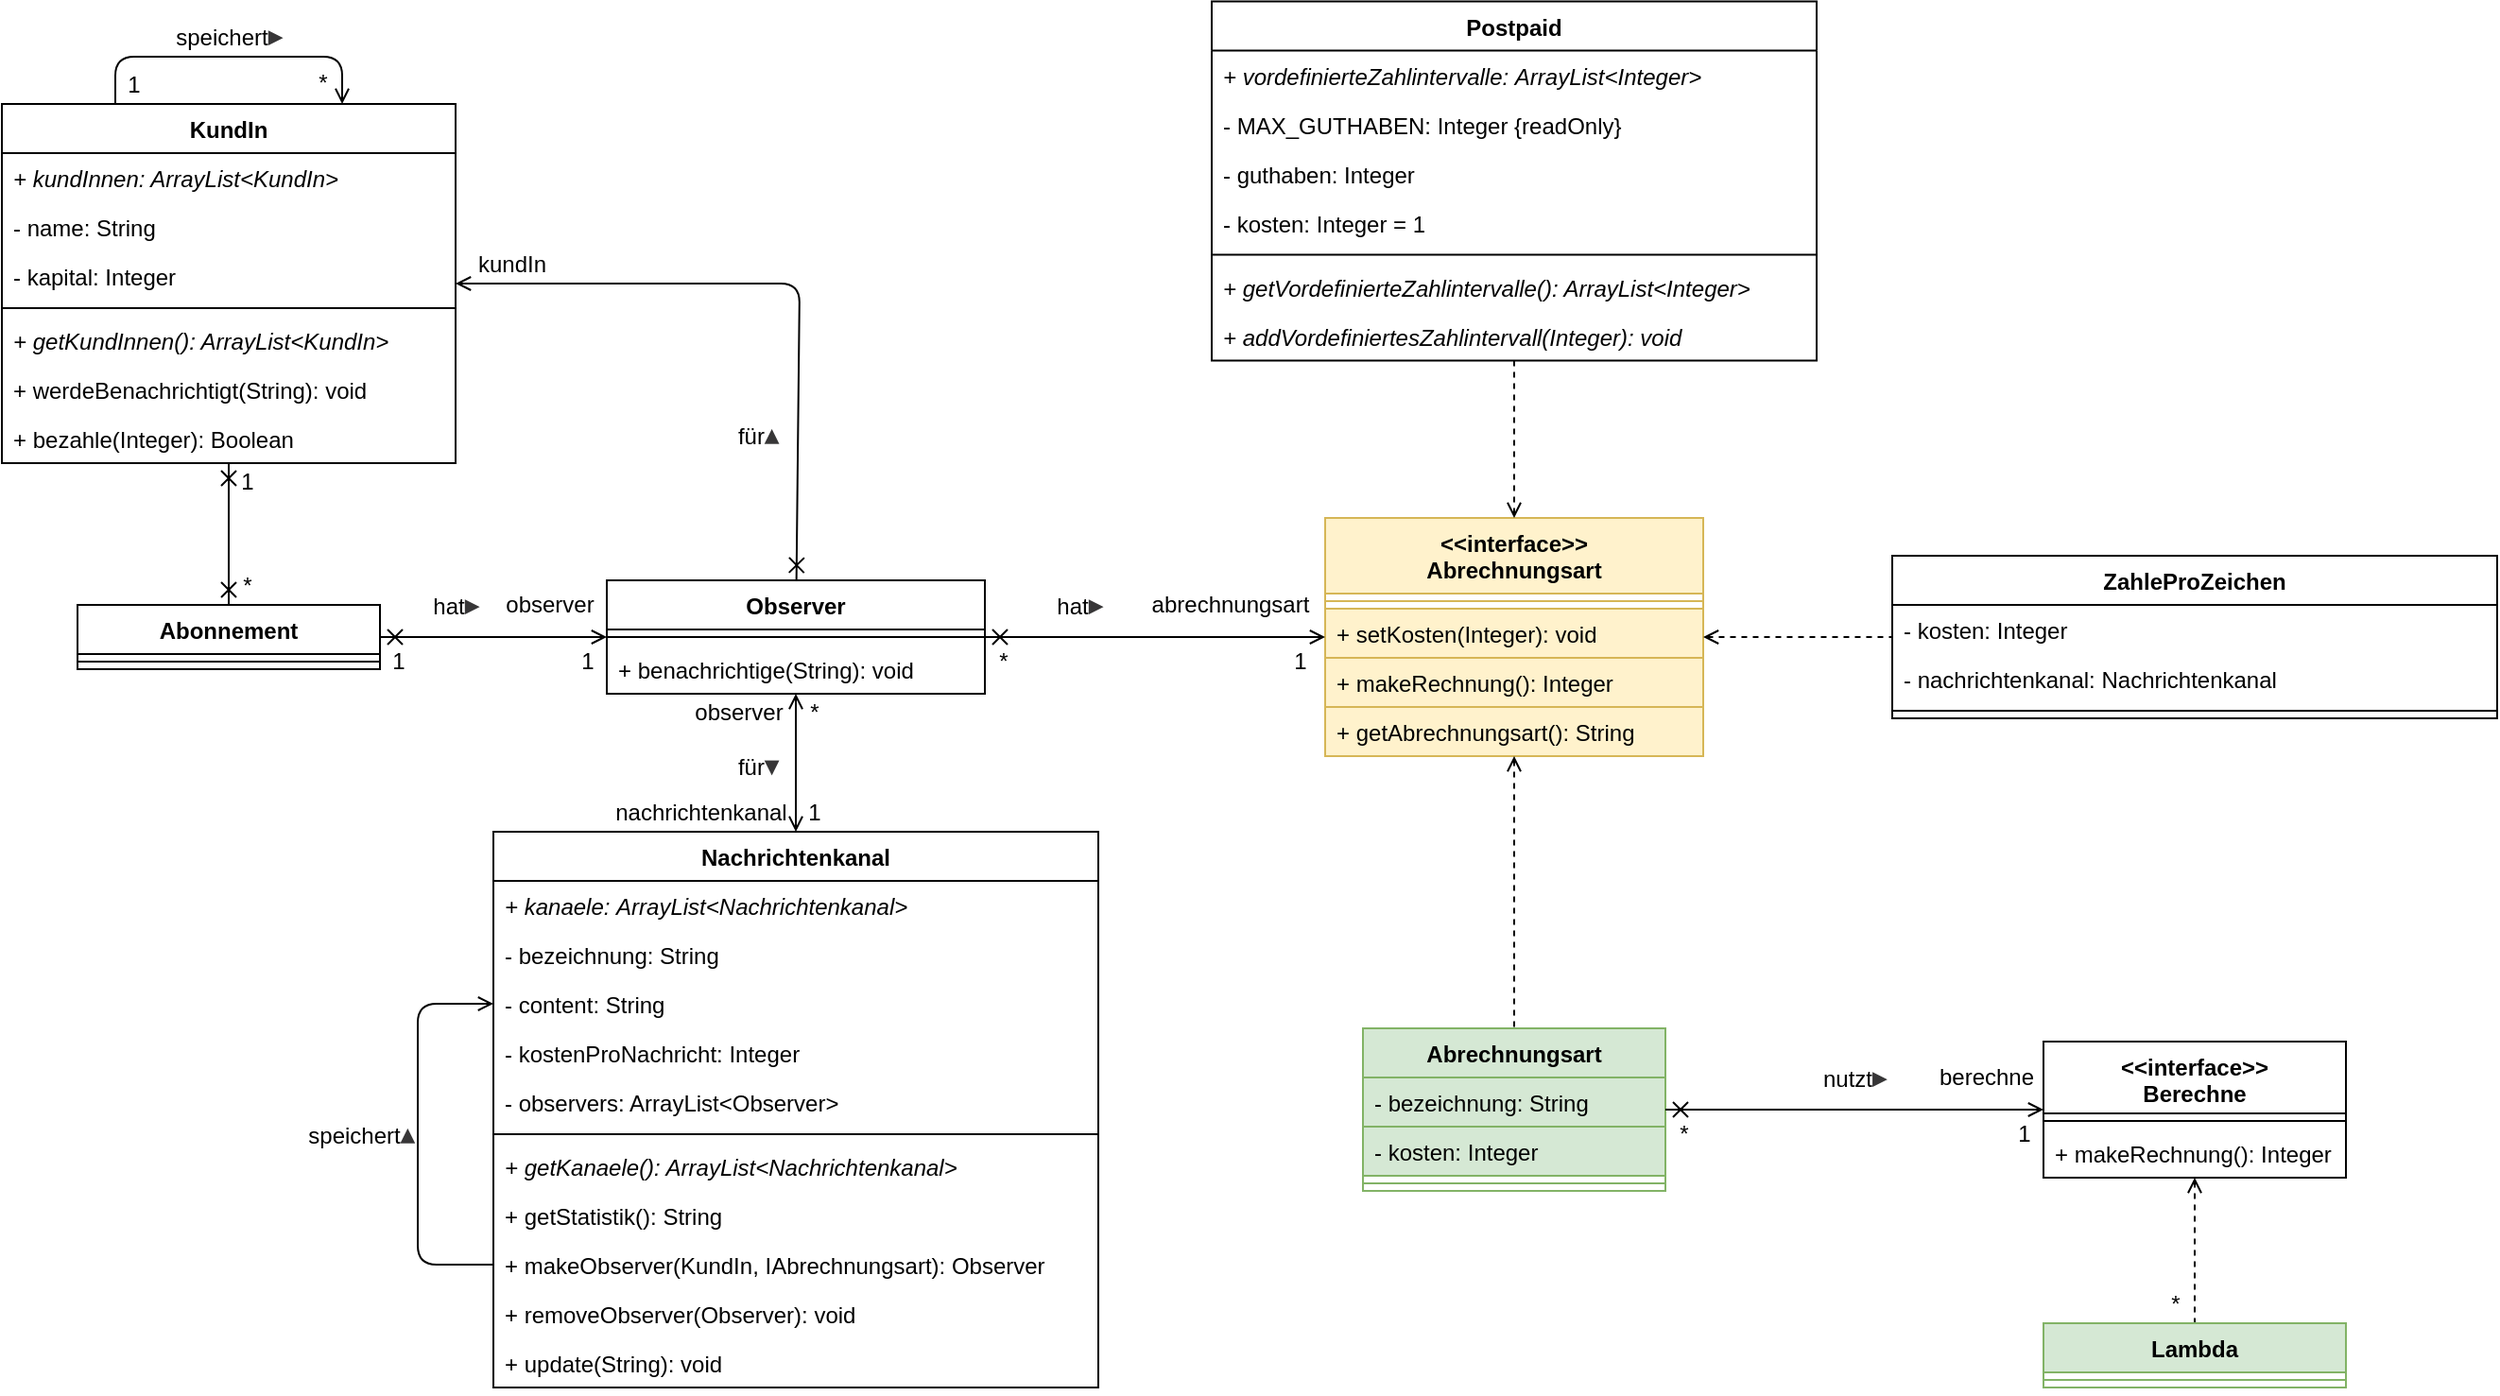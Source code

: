 <mxfile version="15.1.3" type="device"><diagram id="ymXabpuwuHdyKMfzvm1e" name="Seite-1"><mxGraphModel dx="2062" dy="1182" grid="1" gridSize="10" guides="1" tooltips="1" connect="1" arrows="1" fold="1" page="1" pageScale="1" pageWidth="827" pageHeight="1169" math="0" shadow="0"><root><mxCell id="0"/><mxCell id="1" parent="0"/><mxCell id="tE01GxbCr_fqw3JmAbHf-1" value="KundIn" style="swimlane;fontStyle=1;align=center;verticalAlign=top;childLayout=stackLayout;horizontal=1;startSize=26;horizontalStack=0;resizeParent=1;resizeParentMax=0;resizeLast=0;collapsible=1;marginBottom=0;" parent="1" vertex="1"><mxGeometry x="160" y="215" width="240" height="190" as="geometry"/></mxCell><mxCell id="aeqd2MC0-CYSnVS4Ax6z-1" value="+ kundInnen: ArrayList&lt;KundIn&gt;" style="text;strokeColor=none;fillColor=none;align=left;verticalAlign=top;spacingLeft=4;spacingRight=4;overflow=hidden;rotatable=0;points=[[0,0.5],[1,0.5]];portConstraint=eastwest;fontStyle=2" parent="tE01GxbCr_fqw3JmAbHf-1" vertex="1"><mxGeometry y="26" width="240" height="26" as="geometry"/></mxCell><mxCell id="tE01GxbCr_fqw3JmAbHf-2" value="- name: String" style="text;strokeColor=none;fillColor=none;align=left;verticalAlign=top;spacingLeft=4;spacingRight=4;overflow=hidden;rotatable=0;points=[[0,0.5],[1,0.5]];portConstraint=eastwest;" parent="tE01GxbCr_fqw3JmAbHf-1" vertex="1"><mxGeometry y="52" width="240" height="26" as="geometry"/></mxCell><mxCell id="aeqd2MC0-CYSnVS4Ax6z-2" value="- kapital: Integer" style="text;strokeColor=none;fillColor=none;align=left;verticalAlign=top;spacingLeft=4;spacingRight=4;overflow=hidden;rotatable=0;points=[[0,0.5],[1,0.5]];portConstraint=eastwest;" parent="tE01GxbCr_fqw3JmAbHf-1" vertex="1"><mxGeometry y="78" width="240" height="26" as="geometry"/></mxCell><mxCell id="tE01GxbCr_fqw3JmAbHf-3" value="" style="line;strokeWidth=1;fillColor=none;align=left;verticalAlign=middle;spacingTop=-1;spacingLeft=3;spacingRight=3;rotatable=0;labelPosition=right;points=[];portConstraint=eastwest;" parent="tE01GxbCr_fqw3JmAbHf-1" vertex="1"><mxGeometry y="104" width="240" height="8" as="geometry"/></mxCell><mxCell id="tE01GxbCr_fqw3JmAbHf-4" value="+ getKundInnen(): ArrayList&lt;KundIn&gt;" style="text;strokeColor=none;fillColor=none;align=left;verticalAlign=top;spacingLeft=4;spacingRight=4;overflow=hidden;rotatable=0;points=[[0,0.5],[1,0.5]];portConstraint=eastwest;fontStyle=2" parent="tE01GxbCr_fqw3JmAbHf-1" vertex="1"><mxGeometry y="112" width="240" height="26" as="geometry"/></mxCell><mxCell id="aeqd2MC0-CYSnVS4Ax6z-7" value="+ werdeBenachrichtigt(String): void" style="text;strokeColor=none;fillColor=none;align=left;verticalAlign=top;spacingLeft=4;spacingRight=4;overflow=hidden;rotatable=0;points=[[0,0.5],[1,0.5]];portConstraint=eastwest;" parent="tE01GxbCr_fqw3JmAbHf-1" vertex="1"><mxGeometry y="138" width="240" height="26" as="geometry"/></mxCell><mxCell id="aeqd2MC0-CYSnVS4Ax6z-8" value="+ bezahle(Integer): Boolean" style="text;strokeColor=none;fillColor=none;align=left;verticalAlign=top;spacingLeft=4;spacingRight=4;overflow=hidden;rotatable=0;points=[[0,0.5],[1,0.5]];portConstraint=eastwest;" parent="tE01GxbCr_fqw3JmAbHf-1" vertex="1"><mxGeometry y="164" width="240" height="26" as="geometry"/></mxCell><mxCell id="tE01GxbCr_fqw3JmAbHf-5" value="Abonnement" style="swimlane;fontStyle=1;align=center;verticalAlign=top;childLayout=stackLayout;horizontal=1;startSize=26;horizontalStack=0;resizeParent=1;resizeParentMax=0;resizeLast=0;collapsible=1;marginBottom=0;" parent="1" vertex="1"><mxGeometry x="200" y="480" width="160" height="34" as="geometry"/></mxCell><mxCell id="tE01GxbCr_fqw3JmAbHf-7" value="" style="line;strokeWidth=1;fillColor=none;align=left;verticalAlign=middle;spacingTop=-1;spacingLeft=3;spacingRight=3;rotatable=0;labelPosition=right;points=[];portConstraint=eastwest;" parent="tE01GxbCr_fqw3JmAbHf-5" vertex="1"><mxGeometry y="26" width="160" height="8" as="geometry"/></mxCell><mxCell id="tE01GxbCr_fqw3JmAbHf-9" value="&lt;&lt;interface&gt;&gt;&#10;Abrechnungsart" style="swimlane;fontStyle=1;align=center;verticalAlign=top;childLayout=stackLayout;horizontal=1;startSize=40;horizontalStack=0;resizeParent=1;resizeParentMax=0;resizeLast=0;collapsible=1;marginBottom=0;fillColor=#fff2cc;strokeColor=#d6b656;" parent="1" vertex="1"><mxGeometry x="860" y="434" width="200" height="126" as="geometry"/></mxCell><mxCell id="tE01GxbCr_fqw3JmAbHf-11" value="" style="line;strokeWidth=1;fillColor=#fff2cc;align=left;verticalAlign=middle;spacingTop=-1;spacingLeft=3;spacingRight=3;rotatable=0;labelPosition=right;points=[];portConstraint=eastwest;strokeColor=#d6b656;" parent="tE01GxbCr_fqw3JmAbHf-9" vertex="1"><mxGeometry y="40" width="200" height="8" as="geometry"/></mxCell><mxCell id="tE01GxbCr_fqw3JmAbHf-32" value="+ setKosten(Integer): void" style="text;strokeColor=#d6b656;fillColor=#fff2cc;align=left;verticalAlign=top;spacingLeft=4;spacingRight=4;overflow=hidden;rotatable=0;points=[[0,0.5],[1,0.5]];portConstraint=eastwest;" parent="tE01GxbCr_fqw3JmAbHf-9" vertex="1"><mxGeometry y="48" width="200" height="26" as="geometry"/></mxCell><mxCell id="aeqd2MC0-CYSnVS4Ax6z-17" value="+ makeRechnung(): Integer" style="text;strokeColor=#d6b656;fillColor=#fff2cc;align=left;verticalAlign=top;spacingLeft=4;spacingRight=4;overflow=hidden;rotatable=0;points=[[0,0.5],[1,0.5]];portConstraint=eastwest;" parent="tE01GxbCr_fqw3JmAbHf-9" vertex="1"><mxGeometry y="74" width="200" height="26" as="geometry"/></mxCell><mxCell id="aeqd2MC0-CYSnVS4Ax6z-18" value="+ getAbrechnungsart(): String" style="text;strokeColor=#d6b656;fillColor=#fff2cc;align=left;verticalAlign=top;spacingLeft=4;spacingRight=4;overflow=hidden;rotatable=0;points=[[0,0.5],[1,0.5]];portConstraint=eastwest;" parent="tE01GxbCr_fqw3JmAbHf-9" vertex="1"><mxGeometry y="100" width="200" height="26" as="geometry"/></mxCell><mxCell id="tE01GxbCr_fqw3JmAbHf-13" value="" style="endArrow=cross;html=1;endFill=0;startArrow=open;startFill=0;" parent="1" source="tE01GxbCr_fqw3JmAbHf-9" target="tE01GxbCr_fqw3JmAbHf-21" edge="1"><mxGeometry width="50" height="50" relative="1" as="geometry"><mxPoint x="320" y="380" as="sourcePoint"/><mxPoint x="370" y="330" as="targetPoint"/></mxGeometry></mxCell><mxCell id="tE01GxbCr_fqw3JmAbHf-14" value="Postpaid" style="swimlane;fontStyle=1;align=center;verticalAlign=top;childLayout=stackLayout;horizontal=1;startSize=26;horizontalStack=0;resizeParent=1;resizeParentMax=0;resizeLast=0;collapsible=1;marginBottom=0;" parent="1" vertex="1"><mxGeometry x="800" y="160.75" width="320" height="190" as="geometry"/></mxCell><mxCell id="aeqd2MC0-CYSnVS4Ax6z-19" value="+ vordefinierteZahlintervalle: ArrayList&lt;Integer&gt;" style="text;strokeColor=none;fillColor=none;align=left;verticalAlign=top;spacingLeft=4;spacingRight=4;overflow=hidden;rotatable=0;points=[[0,0.5],[1,0.5]];portConstraint=eastwest;fontStyle=2" parent="tE01GxbCr_fqw3JmAbHf-14" vertex="1"><mxGeometry y="26" width="320" height="26" as="geometry"/></mxCell><mxCell id="aeqd2MC0-CYSnVS4Ax6z-22" value="- MAX_GUTHABEN: Integer {readOnly}" style="text;strokeColor=none;fillColor=none;align=left;verticalAlign=top;spacingLeft=4;spacingRight=4;overflow=hidden;rotatable=0;points=[[0,0.5],[1,0.5]];portConstraint=eastwest;" parent="tE01GxbCr_fqw3JmAbHf-14" vertex="1"><mxGeometry y="52" width="320" height="26" as="geometry"/></mxCell><mxCell id="tE01GxbCr_fqw3JmAbHf-31" value="- guthaben: Integer" style="text;strokeColor=none;fillColor=none;align=left;verticalAlign=top;spacingLeft=4;spacingRight=4;overflow=hidden;rotatable=0;points=[[0,0.5],[1,0.5]];portConstraint=eastwest;" parent="tE01GxbCr_fqw3JmAbHf-14" vertex="1"><mxGeometry y="78" width="320" height="26" as="geometry"/></mxCell><mxCell id="aeqd2MC0-CYSnVS4Ax6z-23" value="- kosten: Integer = 1" style="text;strokeColor=none;fillColor=none;align=left;verticalAlign=top;spacingLeft=4;spacingRight=4;overflow=hidden;rotatable=0;points=[[0,0.5],[1,0.5]];portConstraint=eastwest;" parent="tE01GxbCr_fqw3JmAbHf-14" vertex="1"><mxGeometry y="104" width="320" height="26" as="geometry"/></mxCell><mxCell id="tE01GxbCr_fqw3JmAbHf-15" value="" style="line;strokeWidth=1;fillColor=none;align=left;verticalAlign=middle;spacingTop=-1;spacingLeft=3;spacingRight=3;rotatable=0;labelPosition=right;points=[];portConstraint=eastwest;" parent="tE01GxbCr_fqw3JmAbHf-14" vertex="1"><mxGeometry y="130" width="320" height="8" as="geometry"/></mxCell><mxCell id="aeqd2MC0-CYSnVS4Ax6z-20" value="+ getVordefinierteZahlintervalle(): ArrayList&lt;Integer&gt;" style="text;strokeColor=none;fillColor=none;align=left;verticalAlign=top;spacingLeft=4;spacingRight=4;overflow=hidden;rotatable=0;points=[[0,0.5],[1,0.5]];portConstraint=eastwest;fontStyle=2" parent="tE01GxbCr_fqw3JmAbHf-14" vertex="1"><mxGeometry y="138" width="320" height="26" as="geometry"/></mxCell><mxCell id="aeqd2MC0-CYSnVS4Ax6z-21" value="+ addVordefiniertesZahlintervall(Integer): void" style="text;strokeColor=none;fillColor=none;align=left;verticalAlign=top;spacingLeft=4;spacingRight=4;overflow=hidden;rotatable=0;points=[[0,0.5],[1,0.5]];portConstraint=eastwest;fontStyle=2" parent="tE01GxbCr_fqw3JmAbHf-14" vertex="1"><mxGeometry y="164" width="320" height="26" as="geometry"/></mxCell><mxCell id="tE01GxbCr_fqw3JmAbHf-21" value="Observer" style="swimlane;fontStyle=1;align=center;verticalAlign=top;childLayout=stackLayout;horizontal=1;startSize=26;horizontalStack=0;resizeParent=1;resizeParentMax=0;resizeLast=0;collapsible=1;marginBottom=0;" parent="1" vertex="1"><mxGeometry x="480" y="467" width="200" height="60" as="geometry"/></mxCell><mxCell id="tE01GxbCr_fqw3JmAbHf-23" value="" style="line;strokeWidth=1;fillColor=none;align=left;verticalAlign=middle;spacingTop=-1;spacingLeft=3;spacingRight=3;rotatable=0;labelPosition=right;points=[];portConstraint=eastwest;" parent="tE01GxbCr_fqw3JmAbHf-21" vertex="1"><mxGeometry y="26" width="200" height="8" as="geometry"/></mxCell><mxCell id="tE01GxbCr_fqw3JmAbHf-24" value="+ benachrichtige(String): void" style="text;strokeColor=none;fillColor=none;align=left;verticalAlign=top;spacingLeft=4;spacingRight=4;overflow=hidden;rotatable=0;points=[[0,0.5],[1,0.5]];portConstraint=eastwest;" parent="tE01GxbCr_fqw3JmAbHf-21" vertex="1"><mxGeometry y="34" width="200" height="26" as="geometry"/></mxCell><mxCell id="tE01GxbCr_fqw3JmAbHf-26" value="" style="endArrow=none;html=1;endFill=0;startArrow=open;startFill=0;dashed=1;" parent="1" source="tE01GxbCr_fqw3JmAbHf-9" target="tE01GxbCr_fqw3JmAbHf-14" edge="1"><mxGeometry width="50" height="50" relative="1" as="geometry"><mxPoint x="630" y="300" as="sourcePoint"/><mxPoint x="630" y="220" as="targetPoint"/></mxGeometry></mxCell><mxCell id="tE01GxbCr_fqw3JmAbHf-27" value="Nachrichtenkanal" style="swimlane;fontStyle=1;align=center;verticalAlign=top;childLayout=stackLayout;horizontal=1;startSize=26;horizontalStack=0;resizeParent=1;resizeParentMax=0;resizeLast=0;collapsible=1;marginBottom=0;" parent="1" vertex="1"><mxGeometry x="420" y="600" width="320" height="294" as="geometry"/></mxCell><mxCell id="aeqd2MC0-CYSnVS4Ax6z-11" value="+ kanaele: ArrayList&lt;Nachrichtenkanal&gt;" style="text;strokeColor=none;fillColor=none;align=left;verticalAlign=top;spacingLeft=4;spacingRight=4;overflow=hidden;rotatable=0;points=[[0,0.5],[1,0.5]];portConstraint=eastwest;fontStyle=2" parent="tE01GxbCr_fqw3JmAbHf-27" vertex="1"><mxGeometry y="26" width="320" height="26" as="geometry"/></mxCell><mxCell id="tE01GxbCr_fqw3JmAbHf-28" value="- bezeichnung: String" style="text;strokeColor=none;fillColor=none;align=left;verticalAlign=top;spacingLeft=4;spacingRight=4;overflow=hidden;rotatable=0;points=[[0,0.5],[1,0.5]];portConstraint=eastwest;" parent="tE01GxbCr_fqw3JmAbHf-27" vertex="1"><mxGeometry y="52" width="320" height="26" as="geometry"/></mxCell><mxCell id="tE01GxbCr_fqw3JmAbHf-33" value="- content: String" style="text;strokeColor=none;fillColor=none;align=left;verticalAlign=top;spacingLeft=4;spacingRight=4;overflow=hidden;rotatable=0;points=[[0,0.5],[1,0.5]];portConstraint=eastwest;" parent="tE01GxbCr_fqw3JmAbHf-27" vertex="1"><mxGeometry y="78" width="320" height="26" as="geometry"/></mxCell><mxCell id="aeqd2MC0-CYSnVS4Ax6z-12" value="- kostenProNachricht: Integer" style="text;strokeColor=none;fillColor=none;align=left;verticalAlign=top;spacingLeft=4;spacingRight=4;overflow=hidden;rotatable=0;points=[[0,0.5],[1,0.5]];portConstraint=eastwest;" parent="tE01GxbCr_fqw3JmAbHf-27" vertex="1"><mxGeometry y="104" width="320" height="26" as="geometry"/></mxCell><mxCell id="aeqd2MC0-CYSnVS4Ax6z-13" value="- observers: ArrayList&lt;Observer&gt;" style="text;strokeColor=none;fillColor=none;align=left;verticalAlign=top;spacingLeft=4;spacingRight=4;overflow=hidden;rotatable=0;points=[[0,0.5],[1,0.5]];portConstraint=eastwest;" parent="tE01GxbCr_fqw3JmAbHf-27" vertex="1"><mxGeometry y="130" width="320" height="26" as="geometry"/></mxCell><mxCell id="tE01GxbCr_fqw3JmAbHf-29" value="" style="line;strokeWidth=1;fillColor=none;align=left;verticalAlign=middle;spacingTop=-1;spacingLeft=3;spacingRight=3;rotatable=0;labelPosition=right;points=[];portConstraint=eastwest;" parent="tE01GxbCr_fqw3JmAbHf-27" vertex="1"><mxGeometry y="156" width="320" height="8" as="geometry"/></mxCell><mxCell id="aeqd2MC0-CYSnVS4Ax6z-10" value="+ getKanaele(): ArrayList&lt;Nachrichtenkanal&gt;" style="text;strokeColor=none;fillColor=none;align=left;verticalAlign=top;spacingLeft=4;spacingRight=4;overflow=hidden;rotatable=0;points=[[0,0.5],[1,0.5]];portConstraint=eastwest;fontStyle=2" parent="tE01GxbCr_fqw3JmAbHf-27" vertex="1"><mxGeometry y="164" width="320" height="26" as="geometry"/></mxCell><mxCell id="tE01GxbCr_fqw3JmAbHf-30" value="+ getStatistik(): String" style="text;strokeColor=none;fillColor=none;align=left;verticalAlign=top;spacingLeft=4;spacingRight=4;overflow=hidden;rotatable=0;points=[[0,0.5],[1,0.5]];portConstraint=eastwest;" parent="tE01GxbCr_fqw3JmAbHf-27" vertex="1"><mxGeometry y="190" width="320" height="26" as="geometry"/></mxCell><mxCell id="aeqd2MC0-CYSnVS4Ax6z-14" value="+ makeObserver(KundIn, IAbrechnungsart): Observer" style="text;strokeColor=none;fillColor=none;align=left;verticalAlign=top;spacingLeft=4;spacingRight=4;overflow=hidden;rotatable=0;points=[[0,0.5],[1,0.5]];portConstraint=eastwest;" parent="tE01GxbCr_fqw3JmAbHf-27" vertex="1"><mxGeometry y="216" width="320" height="26" as="geometry"/></mxCell><mxCell id="aeqd2MC0-CYSnVS4Ax6z-15" value="+ removeObserver(Observer): void" style="text;strokeColor=none;fillColor=none;align=left;verticalAlign=top;spacingLeft=4;spacingRight=4;overflow=hidden;rotatable=0;points=[[0,0.5],[1,0.5]];portConstraint=eastwest;" parent="tE01GxbCr_fqw3JmAbHf-27" vertex="1"><mxGeometry y="242" width="320" height="26" as="geometry"/></mxCell><mxCell id="aeqd2MC0-CYSnVS4Ax6z-16" value="+ update(String): void" style="text;strokeColor=none;fillColor=none;align=left;verticalAlign=top;spacingLeft=4;spacingRight=4;overflow=hidden;rotatable=0;points=[[0,0.5],[1,0.5]];portConstraint=eastwest;" parent="tE01GxbCr_fqw3JmAbHf-27" vertex="1"><mxGeometry y="268" width="320" height="26" as="geometry"/></mxCell><mxCell id="r88vN2r8a9iLS3ejYokL-1" value="" style="endArrow=none;html=1;endFill=0;startArrow=open;startFill=0;entryX=0;entryY=0.5;entryDx=0;entryDy=0;exitX=0;exitY=0.5;exitDx=0;exitDy=0;" parent="tE01GxbCr_fqw3JmAbHf-27" source="tE01GxbCr_fqw3JmAbHf-33" target="aeqd2MC0-CYSnVS4Ax6z-14" edge="1"><mxGeometry width="50" height="50" relative="1" as="geometry"><mxPoint x="-40" y="70" as="sourcePoint"/><mxPoint x="-190" y="-375" as="targetPoint"/><Array as="points"><mxPoint x="-40" y="91"/><mxPoint x="-40" y="229"/></Array></mxGeometry></mxCell><mxCell id="tE01GxbCr_fqw3JmAbHf-34" value="" style="endArrow=cross;html=1;endFill=0;startArrow=cross;startFill=0;" parent="1" source="tE01GxbCr_fqw3JmAbHf-1" target="tE01GxbCr_fqw3JmAbHf-5" edge="1"><mxGeometry width="50" height="50" relative="1" as="geometry"><mxPoint x="480" y="390" as="sourcePoint"/><mxPoint x="530" y="340" as="targetPoint"/></mxGeometry></mxCell><mxCell id="tE01GxbCr_fqw3JmAbHf-35" value="" style="endArrow=cross;html=1;endFill=0;startArrow=open;startFill=0;" parent="1" source="tE01GxbCr_fqw3JmAbHf-21" target="tE01GxbCr_fqw3JmAbHf-5" edge="1"><mxGeometry width="50" height="50" relative="1" as="geometry"><mxPoint x="290" y="290" as="sourcePoint"/><mxPoint x="290" y="210" as="targetPoint"/></mxGeometry></mxCell><mxCell id="tE01GxbCr_fqw3JmAbHf-36" value="" style="endArrow=open;html=1;endFill=0;startArrow=open;startFill=0;" parent="1" source="tE01GxbCr_fqw3JmAbHf-21" target="tE01GxbCr_fqw3JmAbHf-27" edge="1"><mxGeometry width="50" height="50" relative="1" as="geometry"><mxPoint x="370" y="180" as="sourcePoint"/><mxPoint x="570" y="180" as="targetPoint"/></mxGeometry></mxCell><mxCell id="aeqd2MC0-CYSnVS4Ax6z-3" value="" style="endArrow=none;html=1;endFill=0;startArrow=open;startFill=0;entryX=0.25;entryY=0;entryDx=0;entryDy=0;exitX=0.75;exitY=0;exitDx=0;exitDy=0;" parent="1" source="tE01GxbCr_fqw3JmAbHf-1" target="tE01GxbCr_fqw3JmAbHf-1" edge="1"><mxGeometry width="50" height="50" relative="1" as="geometry"><mxPoint x="570.0" y="203.75" as="sourcePoint"/><mxPoint x="570.0" y="290" as="targetPoint"/><Array as="points"><mxPoint x="340" y="190"/><mxPoint x="220" y="190"/></Array></mxGeometry></mxCell><mxCell id="aeqd2MC0-CYSnVS4Ax6z-4" value="speichert&lt;span style=&quot;color: rgb(55 , 54 , 55)&quot;&gt;&lt;b&gt;&lt;font style=&quot;font-size: 14px&quot;&gt;▸&lt;/font&gt;&lt;/b&gt;&lt;/span&gt;" style="text;html=1;strokeColor=none;fillColor=none;align=center;verticalAlign=middle;whiteSpace=wrap;rounded=0;" parent="1" vertex="1"><mxGeometry x="240" y="163.75" width="80" height="30" as="geometry"/></mxCell><mxCell id="aeqd2MC0-CYSnVS4Ax6z-5" value="1" style="text;html=1;strokeColor=none;fillColor=none;align=center;verticalAlign=middle;whiteSpace=wrap;rounded=0;" parent="1" vertex="1"><mxGeometry x="210" y="195" width="40" height="20" as="geometry"/></mxCell><mxCell id="aeqd2MC0-CYSnVS4Ax6z-6" value="*" style="text;html=1;strokeColor=none;fillColor=none;align=center;verticalAlign=middle;whiteSpace=wrap;rounded=0;" parent="1" vertex="1"><mxGeometry x="310" y="193.75" width="40" height="20" as="geometry"/></mxCell><mxCell id="aeqd2MC0-CYSnVS4Ax6z-9" value="" style="endArrow=cross;html=1;endFill=0;startArrow=open;startFill=0;" parent="1" source="tE01GxbCr_fqw3JmAbHf-1" target="tE01GxbCr_fqw3JmAbHf-21" edge="1"><mxGeometry width="50" height="50" relative="1" as="geometry"><mxPoint x="490.0" y="507" as="sourcePoint"/><mxPoint x="370.0" y="507" as="targetPoint"/><Array as="points"><mxPoint x="582" y="310"/></Array></mxGeometry></mxCell><mxCell id="aeqd2MC0-CYSnVS4Ax6z-25" value="Abrechnungsart" style="swimlane;fontStyle=1;align=center;verticalAlign=top;childLayout=stackLayout;horizontal=1;startSize=26;horizontalStack=0;resizeParent=1;resizeParentMax=0;resizeLast=0;collapsible=1;marginBottom=0;fillColor=#d5e8d4;strokeColor=#82b366;" parent="1" vertex="1"><mxGeometry x="880" y="704" width="160" height="86" as="geometry"/></mxCell><mxCell id="aeqd2MC0-CYSnVS4Ax6z-45" value="- bezeichnung: String" style="text;strokeColor=#82b366;fillColor=#d5e8d4;align=left;verticalAlign=top;spacingLeft=4;spacingRight=4;overflow=hidden;rotatable=0;points=[[0,0.5],[1,0.5]];portConstraint=eastwest;" parent="aeqd2MC0-CYSnVS4Ax6z-25" vertex="1"><mxGeometry y="26" width="160" height="26" as="geometry"/></mxCell><mxCell id="aeqd2MC0-CYSnVS4Ax6z-46" value="- kosten: Integer" style="text;strokeColor=#82b366;fillColor=#d5e8d4;align=left;verticalAlign=top;spacingLeft=4;spacingRight=4;overflow=hidden;rotatable=0;points=[[0,0.5],[1,0.5]];portConstraint=eastwest;" parent="aeqd2MC0-CYSnVS4Ax6z-25" vertex="1"><mxGeometry y="52" width="160" height="26" as="geometry"/></mxCell><mxCell id="aeqd2MC0-CYSnVS4Ax6z-30" value="" style="line;strokeWidth=1;fillColor=#d5e8d4;align=left;verticalAlign=middle;spacingTop=-1;spacingLeft=3;spacingRight=3;rotatable=0;labelPosition=right;points=[];portConstraint=eastwest;strokeColor=#82b366;" parent="aeqd2MC0-CYSnVS4Ax6z-25" vertex="1"><mxGeometry y="78" width="160" height="8" as="geometry"/></mxCell><mxCell id="aeqd2MC0-CYSnVS4Ax6z-33" value="&lt;&lt;interface&gt;&gt;&#10;Berechne" style="swimlane;fontStyle=1;align=center;verticalAlign=top;childLayout=stackLayout;horizontal=1;startSize=38;horizontalStack=0;resizeParent=1;resizeParentMax=0;resizeLast=0;collapsible=1;marginBottom=0;" parent="1" vertex="1"><mxGeometry x="1240" y="711" width="160" height="72" as="geometry"/></mxCell><mxCell id="aeqd2MC0-CYSnVS4Ax6z-34" value="" style="line;strokeWidth=1;fillColor=none;align=left;verticalAlign=middle;spacingTop=-1;spacingLeft=3;spacingRight=3;rotatable=0;labelPosition=right;points=[];portConstraint=eastwest;" parent="aeqd2MC0-CYSnVS4Ax6z-33" vertex="1"><mxGeometry y="38" width="160" height="8" as="geometry"/></mxCell><mxCell id="aeqd2MC0-CYSnVS4Ax6z-54" value="+ makeRechnung(): Integer" style="text;strokeColor=none;fillColor=none;align=left;verticalAlign=top;spacingLeft=4;spacingRight=4;overflow=hidden;rotatable=0;points=[[0,0.5],[1,0.5]];portConstraint=eastwest;" parent="aeqd2MC0-CYSnVS4Ax6z-33" vertex="1"><mxGeometry y="46" width="160" height="26" as="geometry"/></mxCell><mxCell id="aeqd2MC0-CYSnVS4Ax6z-35" value="ZahleProZeichen" style="swimlane;fontStyle=1;align=center;verticalAlign=top;childLayout=stackLayout;horizontal=1;startSize=26;horizontalStack=0;resizeParent=1;resizeParentMax=0;resizeLast=0;collapsible=1;marginBottom=0;" parent="1" vertex="1"><mxGeometry x="1160" y="454" width="320" height="86" as="geometry"/></mxCell><mxCell id="aeqd2MC0-CYSnVS4Ax6z-39" value="- kosten: Integer" style="text;strokeColor=none;fillColor=none;align=left;verticalAlign=top;spacingLeft=4;spacingRight=4;overflow=hidden;rotatable=0;points=[[0,0.5],[1,0.5]];portConstraint=eastwest;" parent="aeqd2MC0-CYSnVS4Ax6z-35" vertex="1"><mxGeometry y="26" width="320" height="26" as="geometry"/></mxCell><mxCell id="aeqd2MC0-CYSnVS4Ax6z-47" value="- nachrichtenkanal: Nachrichtenkanal" style="text;strokeColor=none;fillColor=none;align=left;verticalAlign=top;spacingLeft=4;spacingRight=4;overflow=hidden;rotatable=0;points=[[0,0.5],[1,0.5]];portConstraint=eastwest;" parent="aeqd2MC0-CYSnVS4Ax6z-35" vertex="1"><mxGeometry y="52" width="320" height="26" as="geometry"/></mxCell><mxCell id="aeqd2MC0-CYSnVS4Ax6z-40" value="" style="line;strokeWidth=1;fillColor=none;align=left;verticalAlign=middle;spacingTop=-1;spacingLeft=3;spacingRight=3;rotatable=0;labelPosition=right;points=[];portConstraint=eastwest;" parent="aeqd2MC0-CYSnVS4Ax6z-35" vertex="1"><mxGeometry y="78" width="320" height="8" as="geometry"/></mxCell><mxCell id="aeqd2MC0-CYSnVS4Ax6z-43" value="" style="endArrow=none;html=1;endFill=0;startArrow=open;startFill=0;dashed=1;" parent="1" source="tE01GxbCr_fqw3JmAbHf-9" target="aeqd2MC0-CYSnVS4Ax6z-35" edge="1"><mxGeometry width="50" height="50" relative="1" as="geometry"><mxPoint x="970" y="444" as="sourcePoint"/><mxPoint x="970" y="360.75" as="targetPoint"/></mxGeometry></mxCell><mxCell id="aeqd2MC0-CYSnVS4Ax6z-44" value="" style="endArrow=none;html=1;endFill=0;startArrow=open;startFill=0;dashed=1;" parent="1" source="tE01GxbCr_fqw3JmAbHf-9" target="aeqd2MC0-CYSnVS4Ax6z-25" edge="1"><mxGeometry width="50" height="50" relative="1" as="geometry"><mxPoint x="1070" y="507" as="sourcePoint"/><mxPoint x="1170" y="507" as="targetPoint"/></mxGeometry></mxCell><mxCell id="aeqd2MC0-CYSnVS4Ax6z-48" value="" style="endArrow=cross;html=1;endFill=0;startArrow=open;startFill=0;" parent="1" source="aeqd2MC0-CYSnVS4Ax6z-33" target="aeqd2MC0-CYSnVS4Ax6z-25" edge="1"><mxGeometry width="50" height="50" relative="1" as="geometry"><mxPoint x="870" y="507" as="sourcePoint"/><mxPoint x="690" y="507" as="targetPoint"/></mxGeometry></mxCell><mxCell id="aeqd2MC0-CYSnVS4Ax6z-49" value="" style="endArrow=none;html=1;endFill=0;startArrow=open;startFill=0;dashed=1;" parent="1" source="aeqd2MC0-CYSnVS4Ax6z-33" target="aeqd2MC0-CYSnVS4Ax6z-50" edge="1"><mxGeometry width="50" height="50" relative="1" as="geometry"><mxPoint x="1070" y="507" as="sourcePoint"/><mxPoint x="1320" y="840" as="targetPoint"/></mxGeometry></mxCell><mxCell id="aeqd2MC0-CYSnVS4Ax6z-50" value="Lambda" style="swimlane;fontStyle=1;align=center;verticalAlign=top;childLayout=stackLayout;horizontal=1;startSize=26;horizontalStack=0;resizeParent=1;resizeParentMax=0;resizeLast=0;collapsible=1;marginBottom=0;fillColor=#d5e8d4;strokeColor=#82b366;" parent="1" vertex="1"><mxGeometry x="1240" y="860" width="160" height="34" as="geometry"/></mxCell><mxCell id="aeqd2MC0-CYSnVS4Ax6z-53" value="" style="line;strokeWidth=1;fillColor=#d5e8d4;align=left;verticalAlign=middle;spacingTop=-1;spacingLeft=3;spacingRight=3;rotatable=0;labelPosition=right;points=[];portConstraint=eastwest;strokeColor=#82b366;" parent="aeqd2MC0-CYSnVS4Ax6z-50" vertex="1"><mxGeometry y="26" width="160" height="8" as="geometry"/></mxCell><mxCell id="aeqd2MC0-CYSnVS4Ax6z-55" value="observer" style="text;html=1;strokeColor=none;fillColor=none;align=center;verticalAlign=middle;whiteSpace=wrap;rounded=0;" parent="1" vertex="1"><mxGeometry x="410" y="470" width="80" height="20" as="geometry"/></mxCell><mxCell id="aeqd2MC0-CYSnVS4Ax6z-56" value="1" style="text;html=1;strokeColor=none;fillColor=none;align=center;verticalAlign=middle;whiteSpace=wrap;rounded=0;" parent="1" vertex="1"><mxGeometry x="350" y="500" width="40" height="20" as="geometry"/></mxCell><mxCell id="aeqd2MC0-CYSnVS4Ax6z-57" value="1" style="text;html=1;strokeColor=none;fillColor=none;align=center;verticalAlign=middle;whiteSpace=wrap;rounded=0;" parent="1" vertex="1"><mxGeometry x="450" y="500" width="40" height="20" as="geometry"/></mxCell><mxCell id="aeqd2MC0-CYSnVS4Ax6z-58" value="kundIn" style="text;html=1;strokeColor=none;fillColor=none;align=center;verticalAlign=middle;whiteSpace=wrap;rounded=0;" parent="1" vertex="1"><mxGeometry x="400" y="290" width="60" height="20" as="geometry"/></mxCell><mxCell id="aeqd2MC0-CYSnVS4Ax6z-59" value="abrechnungsart" style="text;html=1;strokeColor=none;fillColor=none;align=center;verticalAlign=middle;whiteSpace=wrap;rounded=0;" parent="1" vertex="1"><mxGeometry x="760" y="470" width="100" height="20" as="geometry"/></mxCell><mxCell id="aeqd2MC0-CYSnVS4Ax6z-60" value="nachrichtenkanal" style="text;html=1;strokeColor=none;fillColor=none;align=center;verticalAlign=middle;whiteSpace=wrap;rounded=0;" parent="1" vertex="1"><mxGeometry x="480" y="580" width="100" height="20" as="geometry"/></mxCell><mxCell id="aeqd2MC0-CYSnVS4Ax6z-61" value="observer" style="text;html=1;strokeColor=none;fillColor=none;align=center;verticalAlign=middle;whiteSpace=wrap;rounded=0;" parent="1" vertex="1"><mxGeometry x="520" y="527" width="60" height="20" as="geometry"/></mxCell><mxCell id="aeqd2MC0-CYSnVS4Ax6z-62" value="1" style="text;html=1;strokeColor=none;fillColor=none;align=center;verticalAlign=middle;whiteSpace=wrap;rounded=0;" parent="1" vertex="1"><mxGeometry x="570" y="580" width="40" height="20" as="geometry"/></mxCell><mxCell id="aeqd2MC0-CYSnVS4Ax6z-63" value="*" style="text;html=1;strokeColor=none;fillColor=none;align=center;verticalAlign=middle;whiteSpace=wrap;rounded=0;" parent="1" vertex="1"><mxGeometry x="570" y="527" width="40" height="20" as="geometry"/></mxCell><mxCell id="aeqd2MC0-CYSnVS4Ax6z-64" value="1" style="text;html=1;strokeColor=none;fillColor=none;align=center;verticalAlign=middle;whiteSpace=wrap;rounded=0;" parent="1" vertex="1"><mxGeometry x="270" y="405" width="40" height="20" as="geometry"/></mxCell><mxCell id="aeqd2MC0-CYSnVS4Ax6z-65" value="*" style="text;html=1;strokeColor=none;fillColor=none;align=center;verticalAlign=middle;whiteSpace=wrap;rounded=0;" parent="1" vertex="1"><mxGeometry x="270" y="460" width="40" height="20" as="geometry"/></mxCell><mxCell id="aeqd2MC0-CYSnVS4Ax6z-66" value="1" style="text;html=1;strokeColor=none;fillColor=none;align=center;verticalAlign=middle;whiteSpace=wrap;rounded=0;" parent="1" vertex="1"><mxGeometry x="827" y="500" width="40" height="20" as="geometry"/></mxCell><mxCell id="aeqd2MC0-CYSnVS4Ax6z-67" value="*" style="text;html=1;strokeColor=none;fillColor=none;align=center;verticalAlign=middle;whiteSpace=wrap;rounded=0;" parent="1" vertex="1"><mxGeometry x="670" y="500" width="40" height="20" as="geometry"/></mxCell><mxCell id="aeqd2MC0-CYSnVS4Ax6z-68" value="berechne" style="text;html=1;strokeColor=none;fillColor=none;align=center;verticalAlign=middle;whiteSpace=wrap;rounded=0;" parent="1" vertex="1"><mxGeometry x="1180" y="720" width="60" height="20" as="geometry"/></mxCell><mxCell id="aeqd2MC0-CYSnVS4Ax6z-69" value="1" style="text;html=1;strokeColor=none;fillColor=none;align=center;verticalAlign=middle;whiteSpace=wrap;rounded=0;" parent="1" vertex="1"><mxGeometry x="1210" y="750" width="40" height="20" as="geometry"/></mxCell><mxCell id="aeqd2MC0-CYSnVS4Ax6z-70" value="*" style="text;html=1;strokeColor=none;fillColor=none;align=center;verticalAlign=middle;whiteSpace=wrap;rounded=0;" parent="1" vertex="1"><mxGeometry x="1030" y="750" width="40" height="20" as="geometry"/></mxCell><mxCell id="aeqd2MC0-CYSnVS4Ax6z-71" value="&lt;font&gt;hat&lt;/font&gt;&lt;font style=&quot;color: rgb(55 , 54 , 55) ; font-weight: bold ; font-size: 14px&quot;&gt;▸&lt;/font&gt;" style="text;html=1;strokeColor=none;fillColor=none;align=center;verticalAlign=middle;whiteSpace=wrap;rounded=0;" parent="1" vertex="1"><mxGeometry x="690" y="465" width="80" height="30" as="geometry"/></mxCell><mxCell id="aeqd2MC0-CYSnVS4Ax6z-72" value="&lt;font&gt;nutzt&lt;/font&gt;&lt;font style=&quot;color: rgb(55 , 54 , 55) ; font-weight: bold ; font-size: 14px&quot;&gt;▸&lt;/font&gt;" style="text;html=1;strokeColor=none;fillColor=none;align=center;verticalAlign=middle;whiteSpace=wrap;rounded=0;" parent="1" vertex="1"><mxGeometry x="1100" y="715" width="80" height="30" as="geometry"/></mxCell><mxCell id="aeqd2MC0-CYSnVS4Ax6z-73" value="&lt;font&gt;hat&lt;/font&gt;&lt;font style=&quot;color: rgb(55 , 54 , 55) ; font-weight: bold ; font-size: 14px&quot;&gt;▸&lt;/font&gt;" style="text;html=1;strokeColor=none;fillColor=none;align=center;verticalAlign=middle;whiteSpace=wrap;rounded=0;" parent="1" vertex="1"><mxGeometry x="360" y="465" width="80" height="30" as="geometry"/></mxCell><mxCell id="aeqd2MC0-CYSnVS4Ax6z-74" value="&lt;font&gt;für&lt;/font&gt;&lt;font style=&quot;color: rgb(55 , 54 , 55) ; font-weight: bold ; font-size: 14px&quot;&gt;▴&lt;/font&gt;" style="text;html=1;strokeColor=none;fillColor=none;align=center;verticalAlign=middle;whiteSpace=wrap;rounded=0;" parent="1" vertex="1"><mxGeometry x="540" y="375" width="40" height="30" as="geometry"/></mxCell><mxCell id="aeqd2MC0-CYSnVS4Ax6z-75" value="*" style="text;html=1;strokeColor=none;fillColor=none;align=center;verticalAlign=middle;whiteSpace=wrap;rounded=0;" parent="1" vertex="1"><mxGeometry x="1290" y="840" width="40" height="20" as="geometry"/></mxCell><mxCell id="r88vN2r8a9iLS3ejYokL-2" value="&lt;font&gt;speichert&lt;/font&gt;&lt;font style=&quot;color: rgb(55 , 54 , 55) ; font-weight: bold ; font-size: 14px&quot;&gt;▴&lt;/font&gt;" style="text;html=1;strokeColor=none;fillColor=none;align=center;verticalAlign=middle;whiteSpace=wrap;rounded=0;" parent="1" vertex="1"><mxGeometry x="330" y="745" width="40" height="30" as="geometry"/></mxCell><mxCell id="r88vN2r8a9iLS3ejYokL-4" value="&lt;font&gt;für&lt;/font&gt;&lt;font style=&quot;color: rgb(55 , 54 , 55) ; font-weight: bold ; font-size: 14px&quot;&gt;▾&lt;/font&gt;" style="text;html=1;strokeColor=none;fillColor=none;align=center;verticalAlign=middle;whiteSpace=wrap;rounded=0;" parent="1" vertex="1"><mxGeometry x="540" y="550" width="40" height="30" as="geometry"/></mxCell></root></mxGraphModel></diagram></mxfile>